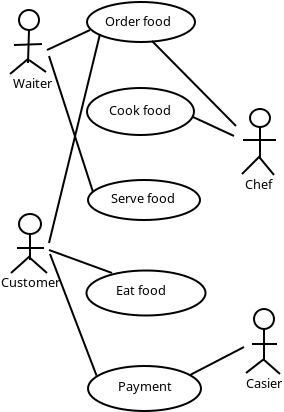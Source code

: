 <?xml version="1.0" encoding="UTF-8"?>
<dia:diagram xmlns:dia="http://www.lysator.liu.se/~alla/dia/">
  <dia:layer name="Background" visible="true" active="true">
    <dia:object type="Standard - Line" version="0" id="O0">
      <dia:attribute name="obj_pos">
        <dia:point val="16.995,2.6"/>
      </dia:attribute>
      <dia:attribute name="obj_bb">
        <dia:rectangle val="16.894,2.549;17.047,4.302"/>
      </dia:attribute>
      <dia:attribute name="conn_endpoints">
        <dia:point val="16.995,2.6"/>
        <dia:point val="16.945,4.25"/>
      </dia:attribute>
      <dia:attribute name="numcp">
        <dia:int val="1"/>
      </dia:attribute>
      <dia:connections>
        <dia:connection handle="0" to="O4" connection="6"/>
      </dia:connections>
    </dia:object>
    <dia:object type="Standard - Line" version="0" id="O1">
      <dia:attribute name="obj_pos">
        <dia:point val="16.245,3.35"/>
      </dia:attribute>
      <dia:attribute name="obj_bb">
        <dia:rectangle val="16.193,3.248;17.697,3.402"/>
      </dia:attribute>
      <dia:attribute name="conn_endpoints">
        <dia:point val="16.245,3.35"/>
        <dia:point val="17.645,3.3"/>
      </dia:attribute>
      <dia:attribute name="numcp">
        <dia:int val="1"/>
      </dia:attribute>
    </dia:object>
    <dia:object type="Standard - Line" version="0" id="O2">
      <dia:attribute name="obj_pos">
        <dia:point val="16.945,4.05"/>
      </dia:attribute>
      <dia:attribute name="obj_bb">
        <dia:rectangle val="15.975,3.98;17.016,4.87"/>
      </dia:attribute>
      <dia:attribute name="conn_endpoints">
        <dia:point val="16.945,4.05"/>
        <dia:point val="16.045,4.8"/>
      </dia:attribute>
      <dia:attribute name="numcp">
        <dia:int val="1"/>
      </dia:attribute>
    </dia:object>
    <dia:object type="Standard - Line" version="0" id="O3">
      <dia:attribute name="obj_pos">
        <dia:point val="16.995,4.1"/>
      </dia:attribute>
      <dia:attribute name="obj_bb">
        <dia:rectangle val="16.925,4.03;17.915,4.77"/>
      </dia:attribute>
      <dia:attribute name="conn_endpoints">
        <dia:point val="16.995,4.1"/>
        <dia:point val="17.845,4.7"/>
      </dia:attribute>
      <dia:attribute name="numcp">
        <dia:int val="1"/>
      </dia:attribute>
    </dia:object>
    <dia:object type="Standard - Ellipse" version="0" id="O4">
      <dia:attribute name="obj_pos">
        <dia:point val="16.495,1.6"/>
      </dia:attribute>
      <dia:attribute name="obj_bb">
        <dia:rectangle val="16.445,1.55;17.545,2.65"/>
      </dia:attribute>
      <dia:attribute name="elem_corner">
        <dia:point val="16.495,1.6"/>
      </dia:attribute>
      <dia:attribute name="elem_width">
        <dia:real val="1"/>
      </dia:attribute>
      <dia:attribute name="elem_height">
        <dia:real val="1.0"/>
      </dia:attribute>
    </dia:object>
    <dia:object type="Standard - Ellipse" version="0" id="O5">
      <dia:attribute name="obj_pos">
        <dia:point val="28.045,6.55"/>
      </dia:attribute>
      <dia:attribute name="obj_bb">
        <dia:rectangle val="27.995,6.5;29.095,7.5"/>
      </dia:attribute>
      <dia:attribute name="elem_corner">
        <dia:point val="28.045,6.55"/>
      </dia:attribute>
      <dia:attribute name="elem_width">
        <dia:real val="1.0"/>
      </dia:attribute>
      <dia:attribute name="elem_height">
        <dia:real val="0.9"/>
      </dia:attribute>
    </dia:object>
    <dia:object type="Standard - Line" version="0" id="O6">
      <dia:attribute name="obj_pos">
        <dia:point val="28.545,7.45"/>
      </dia:attribute>
      <dia:attribute name="obj_bb">
        <dia:rectangle val="28.495,7.4;28.595,9.1"/>
      </dia:attribute>
      <dia:attribute name="conn_endpoints">
        <dia:point val="28.545,7.45"/>
        <dia:point val="28.545,9.05"/>
      </dia:attribute>
      <dia:attribute name="numcp">
        <dia:int val="1"/>
      </dia:attribute>
      <dia:connections>
        <dia:connection handle="0" to="O5" connection="6"/>
      </dia:connections>
    </dia:object>
    <dia:object type="Standard - Line" version="0" id="O7">
      <dia:attribute name="obj_pos">
        <dia:point val="27.695,8.1"/>
      </dia:attribute>
      <dia:attribute name="obj_bb">
        <dia:rectangle val="27.645,8.05;29.395,8.15"/>
      </dia:attribute>
      <dia:attribute name="conn_endpoints">
        <dia:point val="27.695,8.1"/>
        <dia:point val="29.345,8.1"/>
      </dia:attribute>
      <dia:attribute name="numcp">
        <dia:int val="1"/>
      </dia:attribute>
    </dia:object>
    <dia:object type="Standard - Line" version="0" id="O8">
      <dia:attribute name="obj_pos">
        <dia:point val="28.545,8.9"/>
      </dia:attribute>
      <dia:attribute name="obj_bb">
        <dia:rectangle val="27.574,8.829;28.616,9.871"/>
      </dia:attribute>
      <dia:attribute name="conn_endpoints">
        <dia:point val="28.545,8.9"/>
        <dia:point val="27.645,9.8"/>
      </dia:attribute>
      <dia:attribute name="numcp">
        <dia:int val="1"/>
      </dia:attribute>
    </dia:object>
    <dia:object type="Standard - Line" version="0" id="O9">
      <dia:attribute name="obj_pos">
        <dia:point val="28.545,9.0"/>
      </dia:attribute>
      <dia:attribute name="obj_bb">
        <dia:rectangle val="28.475,8.93;29.316,9.92"/>
      </dia:attribute>
      <dia:attribute name="conn_endpoints">
        <dia:point val="28.545,9.0"/>
        <dia:point val="29.245,9.85"/>
      </dia:attribute>
      <dia:attribute name="numcp">
        <dia:int val="1"/>
      </dia:attribute>
    </dia:object>
    <dia:object type="Standard - Ellipse" version="0" id="O10">
      <dia:attribute name="obj_pos">
        <dia:point val="16.495,11.8"/>
      </dia:attribute>
      <dia:attribute name="obj_bb">
        <dia:rectangle val="16.445,11.75;17.645,12.85"/>
      </dia:attribute>
      <dia:attribute name="elem_corner">
        <dia:point val="16.495,11.8"/>
      </dia:attribute>
      <dia:attribute name="elem_width">
        <dia:real val="1.1"/>
      </dia:attribute>
      <dia:attribute name="elem_height">
        <dia:real val="1"/>
      </dia:attribute>
    </dia:object>
    <dia:object type="Standard - Line" version="0" id="O11">
      <dia:attribute name="obj_pos">
        <dia:point val="17.045,12.8"/>
      </dia:attribute>
      <dia:attribute name="obj_bb">
        <dia:rectangle val="16.995,12.75;17.095,14.15"/>
      </dia:attribute>
      <dia:attribute name="conn_endpoints">
        <dia:point val="17.045,12.8"/>
        <dia:point val="17.045,14.1"/>
      </dia:attribute>
      <dia:attribute name="numcp">
        <dia:int val="1"/>
      </dia:attribute>
      <dia:connections>
        <dia:connection handle="0" to="O10" connection="6"/>
      </dia:connections>
    </dia:object>
    <dia:object type="Standard - Line" version="0" id="O12">
      <dia:attribute name="obj_pos">
        <dia:point val="16.395,13.5"/>
      </dia:attribute>
      <dia:attribute name="obj_bb">
        <dia:rectangle val="16.345,13.45;17.795,13.55"/>
      </dia:attribute>
      <dia:attribute name="conn_endpoints">
        <dia:point val="16.395,13.5"/>
        <dia:point val="17.745,13.5"/>
      </dia:attribute>
      <dia:attribute name="numcp">
        <dia:int val="1"/>
      </dia:attribute>
    </dia:object>
    <dia:object type="Standard - Line" version="0" id="O13">
      <dia:attribute name="obj_pos">
        <dia:point val="17.045,13.9"/>
      </dia:attribute>
      <dia:attribute name="obj_bb">
        <dia:rectangle val="16.024,13.829;17.116,14.821"/>
      </dia:attribute>
      <dia:attribute name="conn_endpoints">
        <dia:point val="17.045,13.9"/>
        <dia:point val="16.095,14.75"/>
      </dia:attribute>
      <dia:attribute name="numcp">
        <dia:int val="1"/>
      </dia:attribute>
    </dia:object>
    <dia:object type="Standard - Line" version="0" id="O14">
      <dia:attribute name="obj_pos">
        <dia:point val="17.045,14"/>
      </dia:attribute>
      <dia:attribute name="obj_bb">
        <dia:rectangle val="16.975,13.929;17.966,14.821"/>
      </dia:attribute>
      <dia:attribute name="conn_endpoints">
        <dia:point val="17.045,14"/>
        <dia:point val="17.895,14.75"/>
      </dia:attribute>
      <dia:attribute name="numcp">
        <dia:int val="1"/>
      </dia:attribute>
    </dia:object>
    <dia:object type="Standard - Ellipse" version="0" id="O15">
      <dia:attribute name="obj_pos">
        <dia:point val="28.245,16.55"/>
      </dia:attribute>
      <dia:attribute name="obj_bb">
        <dia:rectangle val="28.195,16.5;29.295,17.6"/>
      </dia:attribute>
      <dia:attribute name="elem_corner">
        <dia:point val="28.245,16.55"/>
      </dia:attribute>
      <dia:attribute name="elem_width">
        <dia:real val="1"/>
      </dia:attribute>
      <dia:attribute name="elem_height">
        <dia:real val="1.0"/>
      </dia:attribute>
    </dia:object>
    <dia:object type="Standard - Line" version="0" id="O16">
      <dia:attribute name="obj_pos">
        <dia:point val="28.745,17.55"/>
      </dia:attribute>
      <dia:attribute name="obj_bb">
        <dia:rectangle val="28.695,17.5;28.795,19.2"/>
      </dia:attribute>
      <dia:attribute name="conn_endpoints">
        <dia:point val="28.745,17.55"/>
        <dia:point val="28.745,19.15"/>
      </dia:attribute>
      <dia:attribute name="numcp">
        <dia:int val="1"/>
      </dia:attribute>
      <dia:connections>
        <dia:connection handle="0" to="O15" connection="6"/>
      </dia:connections>
    </dia:object>
    <dia:object type="Standard - Line" version="0" id="O17">
      <dia:attribute name="obj_pos">
        <dia:point val="28.145,18.3"/>
      </dia:attribute>
      <dia:attribute name="obj_bb">
        <dia:rectangle val="28.095,18.25;29.445,18.35"/>
      </dia:attribute>
      <dia:attribute name="conn_endpoints">
        <dia:point val="28.145,18.3"/>
        <dia:point val="29.395,18.3"/>
      </dia:attribute>
      <dia:attribute name="numcp">
        <dia:int val="1"/>
      </dia:attribute>
    </dia:object>
    <dia:object type="Standard - Line" version="0" id="O18">
      <dia:attribute name="obj_pos">
        <dia:point val="28.745,19.05"/>
      </dia:attribute>
      <dia:attribute name="obj_bb">
        <dia:rectangle val="27.775,18.98;28.815,19.82"/>
      </dia:attribute>
      <dia:attribute name="conn_endpoints">
        <dia:point val="28.745,19.05"/>
        <dia:point val="27.845,19.75"/>
      </dia:attribute>
      <dia:attribute name="numcp">
        <dia:int val="1"/>
      </dia:attribute>
    </dia:object>
    <dia:object type="Standard - Line" version="0" id="O19">
      <dia:attribute name="obj_pos">
        <dia:point val="28.695,19.05"/>
      </dia:attribute>
      <dia:attribute name="obj_bb">
        <dia:rectangle val="28.625,18.979;29.616,19.871"/>
      </dia:attribute>
      <dia:attribute name="conn_endpoints">
        <dia:point val="28.695,19.05"/>
        <dia:point val="29.545,19.8"/>
      </dia:attribute>
      <dia:attribute name="numcp">
        <dia:int val="1"/>
      </dia:attribute>
    </dia:object>
    <dia:object type="Standard - Ellipse" version="0" id="O20">
      <dia:attribute name="obj_pos">
        <dia:point val="19.895,1.2"/>
      </dia:attribute>
      <dia:attribute name="obj_bb">
        <dia:rectangle val="19.845,1.15;25.345,3.25"/>
      </dia:attribute>
      <dia:attribute name="elem_corner">
        <dia:point val="19.895,1.2"/>
      </dia:attribute>
      <dia:attribute name="elem_width">
        <dia:real val="5.4"/>
      </dia:attribute>
      <dia:attribute name="elem_height">
        <dia:real val="2.0"/>
      </dia:attribute>
    </dia:object>
    <dia:object type="Standard - Ellipse" version="0" id="O21">
      <dia:attribute name="obj_pos">
        <dia:point val="19.895,5.5"/>
      </dia:attribute>
      <dia:attribute name="obj_bb">
        <dia:rectangle val="19.845,5.45;25.295,7.9"/>
      </dia:attribute>
      <dia:attribute name="elem_corner">
        <dia:point val="19.895,5.5"/>
      </dia:attribute>
      <dia:attribute name="elem_width">
        <dia:real val="5.35"/>
      </dia:attribute>
      <dia:attribute name="elem_height">
        <dia:real val="2.35"/>
      </dia:attribute>
    </dia:object>
    <dia:object type="Standard - Ellipse" version="0" id="O22">
      <dia:attribute name="obj_pos">
        <dia:point val="19.945,10.1"/>
      </dia:attribute>
      <dia:attribute name="obj_bb">
        <dia:rectangle val="19.895,10.05;25.595,12.15"/>
      </dia:attribute>
      <dia:attribute name="elem_corner">
        <dia:point val="19.945,10.1"/>
      </dia:attribute>
      <dia:attribute name="elem_width">
        <dia:real val="5.6"/>
      </dia:attribute>
      <dia:attribute name="elem_height">
        <dia:real val="2"/>
      </dia:attribute>
    </dia:object>
    <dia:object type="Standard - Ellipse" version="0" id="O23">
      <dia:attribute name="obj_pos">
        <dia:point val="19.87,14.625"/>
      </dia:attribute>
      <dia:attribute name="obj_bb">
        <dia:rectangle val="19.82,14.575;25.87,16.925"/>
      </dia:attribute>
      <dia:attribute name="elem_corner">
        <dia:point val="19.87,14.625"/>
      </dia:attribute>
      <dia:attribute name="elem_width">
        <dia:real val="5.95"/>
      </dia:attribute>
      <dia:attribute name="elem_height">
        <dia:real val="2.25"/>
      </dia:attribute>
    </dia:object>
    <dia:object type="Standard - Ellipse" version="0" id="O24">
      <dia:attribute name="obj_pos">
        <dia:point val="19.945,19.4"/>
      </dia:attribute>
      <dia:attribute name="obj_bb">
        <dia:rectangle val="19.895,19.35;25.645,21.7"/>
      </dia:attribute>
      <dia:attribute name="elem_corner">
        <dia:point val="19.945,19.4"/>
      </dia:attribute>
      <dia:attribute name="elem_width">
        <dia:real val="5.65"/>
      </dia:attribute>
      <dia:attribute name="elem_height">
        <dia:real val="2.25"/>
      </dia:attribute>
    </dia:object>
    <dia:object type="Standard - Line" version="0" id="O25">
      <dia:attribute name="obj_pos">
        <dia:point val="17.895,3.6"/>
      </dia:attribute>
      <dia:attribute name="obj_bb">
        <dia:rectangle val="17.829,2.534;20.112,3.666"/>
      </dia:attribute>
      <dia:attribute name="conn_endpoints">
        <dia:point val="17.895,3.6"/>
        <dia:point val="20.045,2.6"/>
      </dia:attribute>
      <dia:attribute name="numcp">
        <dia:int val="1"/>
      </dia:attribute>
    </dia:object>
    <dia:object type="Standard - Line" version="0" id="O26">
      <dia:attribute name="obj_pos">
        <dia:point val="17.995,3.9"/>
      </dia:attribute>
      <dia:attribute name="obj_bb">
        <dia:rectangle val="17.932,3.837;20.258,10.763"/>
      </dia:attribute>
      <dia:attribute name="conn_endpoints">
        <dia:point val="17.995,3.9"/>
        <dia:point val="20.195,10.7"/>
      </dia:attribute>
      <dia:attribute name="numcp">
        <dia:int val="1"/>
      </dia:attribute>
    </dia:object>
    <dia:object type="Standard - Line" version="0" id="O27">
      <dia:attribute name="obj_pos">
        <dia:point val="23.145,3.15"/>
      </dia:attribute>
      <dia:attribute name="obj_bb">
        <dia:rectangle val="23.074,3.079;27.416,7.471"/>
      </dia:attribute>
      <dia:attribute name="conn_endpoints">
        <dia:point val="23.145,3.15"/>
        <dia:point val="27.345,7.4"/>
      </dia:attribute>
      <dia:attribute name="numcp">
        <dia:int val="1"/>
      </dia:attribute>
    </dia:object>
    <dia:object type="Standard - Line" version="0" id="O28">
      <dia:attribute name="obj_pos">
        <dia:point val="25.195,6.95"/>
      </dia:attribute>
      <dia:attribute name="obj_bb">
        <dia:rectangle val="25.129,6.884;27.311,7.966"/>
      </dia:attribute>
      <dia:attribute name="conn_endpoints">
        <dia:point val="25.195,6.95"/>
        <dia:point val="27.245,7.9"/>
      </dia:attribute>
      <dia:attribute name="numcp">
        <dia:int val="1"/>
      </dia:attribute>
    </dia:object>
    <dia:object type="Standard - Line" version="0" id="O29">
      <dia:attribute name="obj_pos">
        <dia:point val="25.045,19.85"/>
      </dia:attribute>
      <dia:attribute name="obj_bb">
        <dia:rectangle val="24.978,18.383;27.813,19.917"/>
      </dia:attribute>
      <dia:attribute name="conn_endpoints">
        <dia:point val="25.045,19.85"/>
        <dia:point val="27.745,18.45"/>
      </dia:attribute>
      <dia:attribute name="numcp">
        <dia:int val="1"/>
      </dia:attribute>
    </dia:object>
    <dia:object type="Standard - Line" version="0" id="O30">
      <dia:attribute name="obj_pos">
        <dia:point val="17.995,13.25"/>
      </dia:attribute>
      <dia:attribute name="obj_bb">
        <dia:rectangle val="17.935,2.74;20.606,13.31"/>
      </dia:attribute>
      <dia:attribute name="conn_endpoints">
        <dia:point val="17.995,13.25"/>
        <dia:point val="20.545,2.8"/>
      </dia:attribute>
      <dia:attribute name="numcp">
        <dia:int val="1"/>
      </dia:attribute>
    </dia:object>
    <dia:object type="Standard - Line" version="0" id="O31">
      <dia:attribute name="obj_pos">
        <dia:point val="18.045,13.8"/>
      </dia:attribute>
      <dia:attribute name="obj_bb">
        <dia:rectangle val="17.981,13.735;20.437,19.944"/>
      </dia:attribute>
      <dia:attribute name="conn_endpoints">
        <dia:point val="18.045,13.8"/>
        <dia:point val="20.373,19.88"/>
      </dia:attribute>
      <dia:attribute name="numcp">
        <dia:int val="1"/>
      </dia:attribute>
    </dia:object>
    <dia:object type="Standard - Line" version="0" id="O32">
      <dia:attribute name="obj_pos">
        <dia:point val="17.995,13.6"/>
      </dia:attribute>
      <dia:attribute name="obj_bb">
        <dia:rectangle val="17.931,13.536;21.209,14.814"/>
      </dia:attribute>
      <dia:attribute name="conn_endpoints">
        <dia:point val="17.995,13.6"/>
        <dia:point val="21.145,14.75"/>
      </dia:attribute>
      <dia:attribute name="numcp">
        <dia:int val="1"/>
      </dia:attribute>
    </dia:object>
    <dia:object type="Standard - Text" version="1" id="O33">
      <dia:attribute name="obj_pos">
        <dia:point val="12.645,3.95"/>
      </dia:attribute>
      <dia:attribute name="obj_bb">
        <dia:rectangle val="12.645,3.31;12.645,4.083"/>
      </dia:attribute>
      <dia:attribute name="text">
        <dia:composite type="text">
          <dia:attribute name="string">
            <dia:string>##</dia:string>
          </dia:attribute>
          <dia:attribute name="font">
            <dia:font family="sans" style="0" name="Helvetica"/>
          </dia:attribute>
          <dia:attribute name="height">
            <dia:real val="0.8"/>
          </dia:attribute>
          <dia:attribute name="pos">
            <dia:point val="12.645,3.95"/>
          </dia:attribute>
          <dia:attribute name="color">
            <dia:color val="#000000"/>
          </dia:attribute>
          <dia:attribute name="alignment">
            <dia:enum val="0"/>
          </dia:attribute>
        </dia:composite>
      </dia:attribute>
      <dia:attribute name="valign">
        <dia:enum val="3"/>
      </dia:attribute>
    </dia:object>
    <dia:object type="Standard - Text" version="1" id="O34">
      <dia:attribute name="obj_pos">
        <dia:point val="20.795,2.4"/>
      </dia:attribute>
      <dia:attribute name="obj_bb">
        <dia:rectangle val="20.795,1.76;23.855,2.533"/>
      </dia:attribute>
      <dia:attribute name="text">
        <dia:composite type="text">
          <dia:attribute name="string">
            <dia:string>#Order food#</dia:string>
          </dia:attribute>
          <dia:attribute name="font">
            <dia:font family="sans" style="0" name="Helvetica"/>
          </dia:attribute>
          <dia:attribute name="height">
            <dia:real val="0.8"/>
          </dia:attribute>
          <dia:attribute name="pos">
            <dia:point val="20.795,2.4"/>
          </dia:attribute>
          <dia:attribute name="color">
            <dia:color val="#000000"/>
          </dia:attribute>
          <dia:attribute name="alignment">
            <dia:enum val="0"/>
          </dia:attribute>
        </dia:composite>
      </dia:attribute>
      <dia:attribute name="valign">
        <dia:enum val="3"/>
      </dia:attribute>
    </dia:object>
    <dia:object type="Standard - Text" version="1" id="O35">
      <dia:attribute name="obj_pos">
        <dia:point val="20.995,6.85"/>
      </dia:attribute>
      <dia:attribute name="obj_bb">
        <dia:rectangle val="20.995,6.21;23.85,6.983"/>
      </dia:attribute>
      <dia:attribute name="text">
        <dia:composite type="text">
          <dia:attribute name="string">
            <dia:string>#Cook food#</dia:string>
          </dia:attribute>
          <dia:attribute name="font">
            <dia:font family="sans" style="0" name="Helvetica"/>
          </dia:attribute>
          <dia:attribute name="height">
            <dia:real val="0.8"/>
          </dia:attribute>
          <dia:attribute name="pos">
            <dia:point val="20.995,6.85"/>
          </dia:attribute>
          <dia:attribute name="color">
            <dia:color val="#000000"/>
          </dia:attribute>
          <dia:attribute name="alignment">
            <dia:enum val="0"/>
          </dia:attribute>
        </dia:composite>
      </dia:attribute>
      <dia:attribute name="valign">
        <dia:enum val="3"/>
      </dia:attribute>
    </dia:object>
    <dia:object type="Standard - Text" version="1" id="O36">
      <dia:attribute name="obj_pos">
        <dia:point val="21.095,11.25"/>
      </dia:attribute>
      <dia:attribute name="obj_bb">
        <dia:rectangle val="21.095,10.61;24.133,11.383"/>
      </dia:attribute>
      <dia:attribute name="text">
        <dia:composite type="text">
          <dia:attribute name="string">
            <dia:string>#Serve food#</dia:string>
          </dia:attribute>
          <dia:attribute name="font">
            <dia:font family="sans" style="0" name="Helvetica"/>
          </dia:attribute>
          <dia:attribute name="height">
            <dia:real val="0.8"/>
          </dia:attribute>
          <dia:attribute name="pos">
            <dia:point val="21.095,11.25"/>
          </dia:attribute>
          <dia:attribute name="color">
            <dia:color val="#000000"/>
          </dia:attribute>
          <dia:attribute name="alignment">
            <dia:enum val="0"/>
          </dia:attribute>
        </dia:composite>
      </dia:attribute>
      <dia:attribute name="valign">
        <dia:enum val="3"/>
      </dia:attribute>
    </dia:object>
    <dia:object type="Standard - Text" version="1" id="O37">
      <dia:attribute name="obj_pos">
        <dia:point val="21.345,15.85"/>
      </dia:attribute>
      <dia:attribute name="obj_bb">
        <dia:rectangle val="21.345,15.21;23.71,15.982"/>
      </dia:attribute>
      <dia:attribute name="text">
        <dia:composite type="text">
          <dia:attribute name="string">
            <dia:string>#Eat food#</dia:string>
          </dia:attribute>
          <dia:attribute name="font">
            <dia:font family="sans" style="0" name="Helvetica"/>
          </dia:attribute>
          <dia:attribute name="height">
            <dia:real val="0.8"/>
          </dia:attribute>
          <dia:attribute name="pos">
            <dia:point val="21.345,15.85"/>
          </dia:attribute>
          <dia:attribute name="color">
            <dia:color val="#000000"/>
          </dia:attribute>
          <dia:attribute name="alignment">
            <dia:enum val="0"/>
          </dia:attribute>
        </dia:composite>
      </dia:attribute>
      <dia:attribute name="valign">
        <dia:enum val="3"/>
      </dia:attribute>
    </dia:object>
    <dia:object type="Standard - Text" version="1" id="O38">
      <dia:attribute name="obj_pos">
        <dia:point val="21.445,20.65"/>
      </dia:attribute>
      <dia:attribute name="obj_bb">
        <dia:rectangle val="21.445,20.01;23.9,20.782"/>
      </dia:attribute>
      <dia:attribute name="text">
        <dia:composite type="text">
          <dia:attribute name="string">
            <dia:string>#Payment#</dia:string>
          </dia:attribute>
          <dia:attribute name="font">
            <dia:font family="sans" style="0" name="Helvetica"/>
          </dia:attribute>
          <dia:attribute name="height">
            <dia:real val="0.8"/>
          </dia:attribute>
          <dia:attribute name="pos">
            <dia:point val="21.445,20.65"/>
          </dia:attribute>
          <dia:attribute name="color">
            <dia:color val="#000000"/>
          </dia:attribute>
          <dia:attribute name="alignment">
            <dia:enum val="0"/>
          </dia:attribute>
        </dia:composite>
      </dia:attribute>
      <dia:attribute name="valign">
        <dia:enum val="3"/>
      </dia:attribute>
    </dia:object>
    <dia:object type="Standard - Text" version="1" id="O39">
      <dia:attribute name="obj_pos">
        <dia:point val="16.195,5.5"/>
      </dia:attribute>
      <dia:attribute name="obj_bb">
        <dia:rectangle val="16.195,4.86;18.038,5.633"/>
      </dia:attribute>
      <dia:attribute name="text">
        <dia:composite type="text">
          <dia:attribute name="string">
            <dia:string>#Waiter#</dia:string>
          </dia:attribute>
          <dia:attribute name="font">
            <dia:font family="sans" style="0" name="Helvetica"/>
          </dia:attribute>
          <dia:attribute name="height">
            <dia:real val="0.8"/>
          </dia:attribute>
          <dia:attribute name="pos">
            <dia:point val="16.195,5.5"/>
          </dia:attribute>
          <dia:attribute name="color">
            <dia:color val="#000000"/>
          </dia:attribute>
          <dia:attribute name="alignment">
            <dia:enum val="0"/>
          </dia:attribute>
        </dia:composite>
      </dia:attribute>
      <dia:attribute name="valign">
        <dia:enum val="3"/>
      </dia:attribute>
    </dia:object>
    <dia:object type="Standard - Text" version="1" id="O40">
      <dia:attribute name="obj_pos">
        <dia:point val="12.545,15.05"/>
      </dia:attribute>
      <dia:attribute name="obj_bb">
        <dia:rectangle val="12.526,14.391;12.545,15.221"/>
      </dia:attribute>
      <dia:attribute name="text">
        <dia:composite type="text">
          <dia:attribute name="string">
            <dia:string>##</dia:string>
          </dia:attribute>
          <dia:attribute name="font">
            <dia:font family="sans" style="0" name="Helvetica"/>
          </dia:attribute>
          <dia:attribute name="height">
            <dia:real val="0.8"/>
          </dia:attribute>
          <dia:attribute name="pos">
            <dia:point val="12.545,15.05"/>
          </dia:attribute>
          <dia:attribute name="color">
            <dia:color val="#000000"/>
          </dia:attribute>
          <dia:attribute name="alignment">
            <dia:enum val="0"/>
          </dia:attribute>
        </dia:composite>
      </dia:attribute>
      <dia:attribute name="valign">
        <dia:enum val="3"/>
      </dia:attribute>
    </dia:object>
    <dia:object type="Standard - Text" version="1" id="O41">
      <dia:attribute name="obj_pos">
        <dia:point val="12.595,15.15"/>
      </dia:attribute>
      <dia:attribute name="obj_bb">
        <dia:rectangle val="12.576,14.491;12.595,15.321"/>
      </dia:attribute>
      <dia:attribute name="text">
        <dia:composite type="text">
          <dia:attribute name="string">
            <dia:string>##</dia:string>
          </dia:attribute>
          <dia:attribute name="font">
            <dia:font family="sans" style="0" name="Helvetica"/>
          </dia:attribute>
          <dia:attribute name="height">
            <dia:real val="0.8"/>
          </dia:attribute>
          <dia:attribute name="pos">
            <dia:point val="12.595,15.15"/>
          </dia:attribute>
          <dia:attribute name="color">
            <dia:color val="#000000"/>
          </dia:attribute>
          <dia:attribute name="alignment">
            <dia:enum val="0"/>
          </dia:attribute>
        </dia:composite>
      </dia:attribute>
      <dia:attribute name="valign">
        <dia:enum val="3"/>
      </dia:attribute>
    </dia:object>
    <dia:object type="Standard - Text" version="1" id="O42">
      <dia:attribute name="obj_pos">
        <dia:point val="15.595,15.45"/>
      </dia:attribute>
      <dia:attribute name="obj_bb">
        <dia:rectangle val="15.595,14.81;18.29,15.582"/>
      </dia:attribute>
      <dia:attribute name="text">
        <dia:composite type="text">
          <dia:attribute name="string">
            <dia:string>#Customer#</dia:string>
          </dia:attribute>
          <dia:attribute name="font">
            <dia:font family="sans" style="0" name="Helvetica"/>
          </dia:attribute>
          <dia:attribute name="height">
            <dia:real val="0.8"/>
          </dia:attribute>
          <dia:attribute name="pos">
            <dia:point val="15.595,15.45"/>
          </dia:attribute>
          <dia:attribute name="color">
            <dia:color val="#000000"/>
          </dia:attribute>
          <dia:attribute name="alignment">
            <dia:enum val="0"/>
          </dia:attribute>
        </dia:composite>
      </dia:attribute>
      <dia:attribute name="valign">
        <dia:enum val="3"/>
      </dia:attribute>
    </dia:object>
    <dia:object type="Standard - Text" version="1" id="O43">
      <dia:attribute name="obj_pos">
        <dia:point val="27.795,10.55"/>
      </dia:attribute>
      <dia:attribute name="obj_bb">
        <dia:rectangle val="27.795,9.91;29.09,10.682"/>
      </dia:attribute>
      <dia:attribute name="text">
        <dia:composite type="text">
          <dia:attribute name="string">
            <dia:string>#Chef#</dia:string>
          </dia:attribute>
          <dia:attribute name="font">
            <dia:font family="sans" style="0" name="Helvetica"/>
          </dia:attribute>
          <dia:attribute name="height">
            <dia:real val="0.8"/>
          </dia:attribute>
          <dia:attribute name="pos">
            <dia:point val="27.795,10.55"/>
          </dia:attribute>
          <dia:attribute name="color">
            <dia:color val="#000000"/>
          </dia:attribute>
          <dia:attribute name="alignment">
            <dia:enum val="0"/>
          </dia:attribute>
        </dia:composite>
      </dia:attribute>
      <dia:attribute name="valign">
        <dia:enum val="3"/>
      </dia:attribute>
    </dia:object>
    <dia:object type="Standard - Text" version="1" id="O44">
      <dia:attribute name="obj_pos">
        <dia:point val="27.845,20.5"/>
      </dia:attribute>
      <dia:attribute name="obj_bb">
        <dia:rectangle val="27.845,19.86;29.565,20.633"/>
      </dia:attribute>
      <dia:attribute name="text">
        <dia:composite type="text">
          <dia:attribute name="string">
            <dia:string>#Casier#</dia:string>
          </dia:attribute>
          <dia:attribute name="font">
            <dia:font family="sans" style="0" name="Helvetica"/>
          </dia:attribute>
          <dia:attribute name="height">
            <dia:real val="0.8"/>
          </dia:attribute>
          <dia:attribute name="pos">
            <dia:point val="27.845,20.5"/>
          </dia:attribute>
          <dia:attribute name="color">
            <dia:color val="#000000"/>
          </dia:attribute>
          <dia:attribute name="alignment">
            <dia:enum val="0"/>
          </dia:attribute>
        </dia:composite>
      </dia:attribute>
      <dia:attribute name="valign">
        <dia:enum val="3"/>
      </dia:attribute>
    </dia:object>
  </dia:layer>
</dia:diagram>
